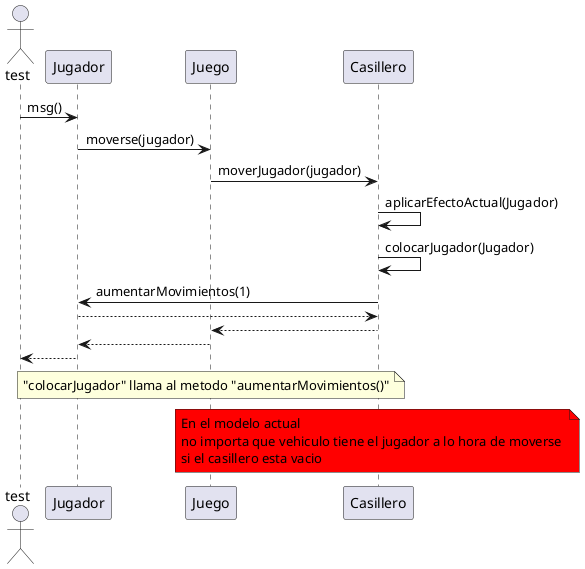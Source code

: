 @startuml
Actor test
test -> Jugador : msg()
Jugador -> Juego : moverse(jugador)
Juego -> Casillero: moverJugador(jugador)
Casillero -> Casillero: aplicarEfectoActual(Jugador) 

Casillero -> Casillero: colocarJugador(Jugador) 
Casillero -> Jugador: aumentarMovimientos(1)
Jugador --> Casillero

Casillero --> Juego
Juego --> Jugador
Jugador --> test

note over Juego: "colocarJugador" llama al metodo "aumentarMovimientos()"
note over Casillero #red 
En el modelo actual 
no importa que vehiculo tiene el jugador a lo hora de moverse 
si el casillero esta vacio
end note
@enduml
